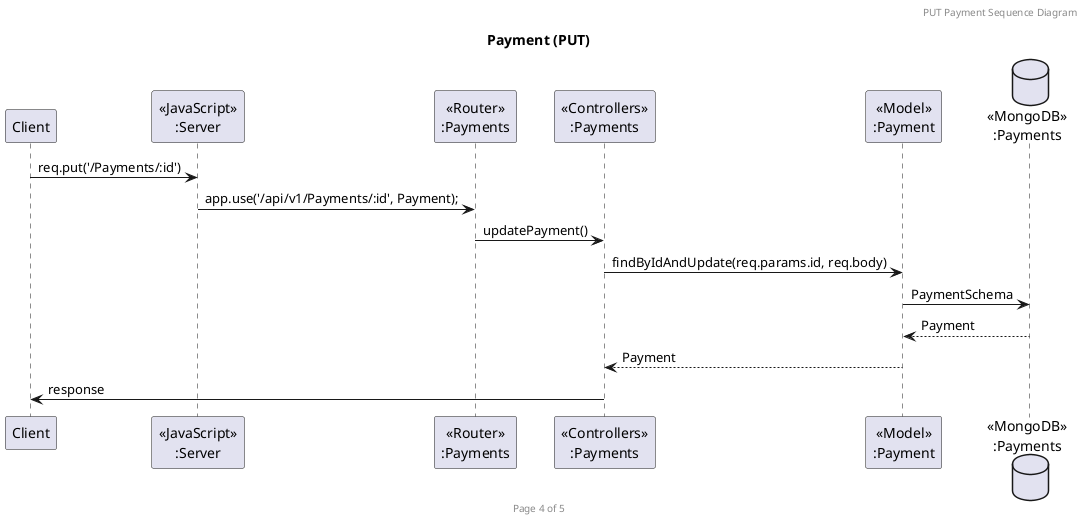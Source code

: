 @startuml Restautants (PUT)

header PUT Payment Sequence Diagram
footer Page 4 of 5
title "Payment (PUT)"

participant "Client" as client
participant "<<JavaScript>>\n:Server" as server
participant "<<Router>>\n:Payments" as routerPayments
participant "<<Controllers>>\n:Payments" as controllersPayments
participant "<<Model>>\n:Payment" as modelPayments
database "<<MongoDB>>\n:Payments" as PaymentDatabase

client->server: req.put('/Payments/:id')
server->routerPayments: app.use('/api/v1/Payments/:id', Payment);
routerPayments->controllersPayments: updatePayment()
controllersPayments->modelPayments: findByIdAndUpdate(req.params.id, req.body)
modelPayments->PaymentDatabase: PaymentSchema
PaymentDatabase-->modelPayments: Payment
controllersPayments<--modelPayments: Payment
controllersPayments->client: response

@enduml